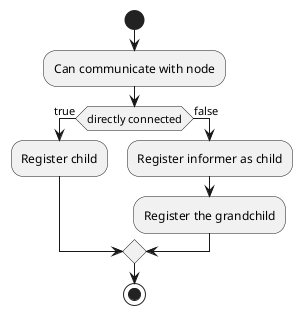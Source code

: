 @startuml
start
:Can communicate with node;
if(directly connected) then (true)
:Register child;
else (false)
:Register informer as child;
:Register the grandchild;
endif
stop
@enduml
